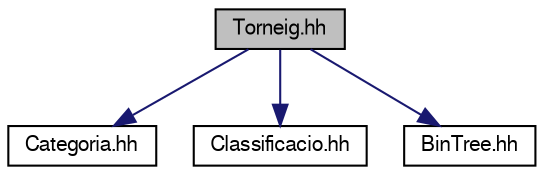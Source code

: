 digraph "Torneig.hh"
{
 // LATEX_PDF_SIZE
  edge [fontname="FreeSans",fontsize="10",labelfontname="FreeSans",labelfontsize="10"];
  node [fontname="FreeSans",fontsize="10",shape=record];
  Node1 [label="Torneig.hh",height=0.2,width=0.4,color="black", fillcolor="grey75", style="filled", fontcolor="black",tooltip="Especificació de la classe Torneig.aaaa."];
  Node1 -> Node2 [color="midnightblue",fontsize="10",style="solid"];
  Node2 [label="Categoria.hh",height=0.2,width=0.4,color="black", fillcolor="white", style="filled",URL="$_categoria_8hh.html",tooltip="Especificació de l'estructura categoria."];
  Node1 -> Node3 [color="midnightblue",fontsize="10",style="solid"];
  Node3 [label="Classificacio.hh",height=0.2,width=0.4,color="black", fillcolor="white", style="filled",URL="$_classificacio_8hh.html",tooltip=" "];
  Node1 -> Node4 [color="midnightblue",fontsize="10",style="solid"];
  Node4 [label="BinTree.hh",height=0.2,width=0.4,color="black", fillcolor="white", style="filled",URL="$_bin_tree_8hh.html",tooltip=" "];
}
